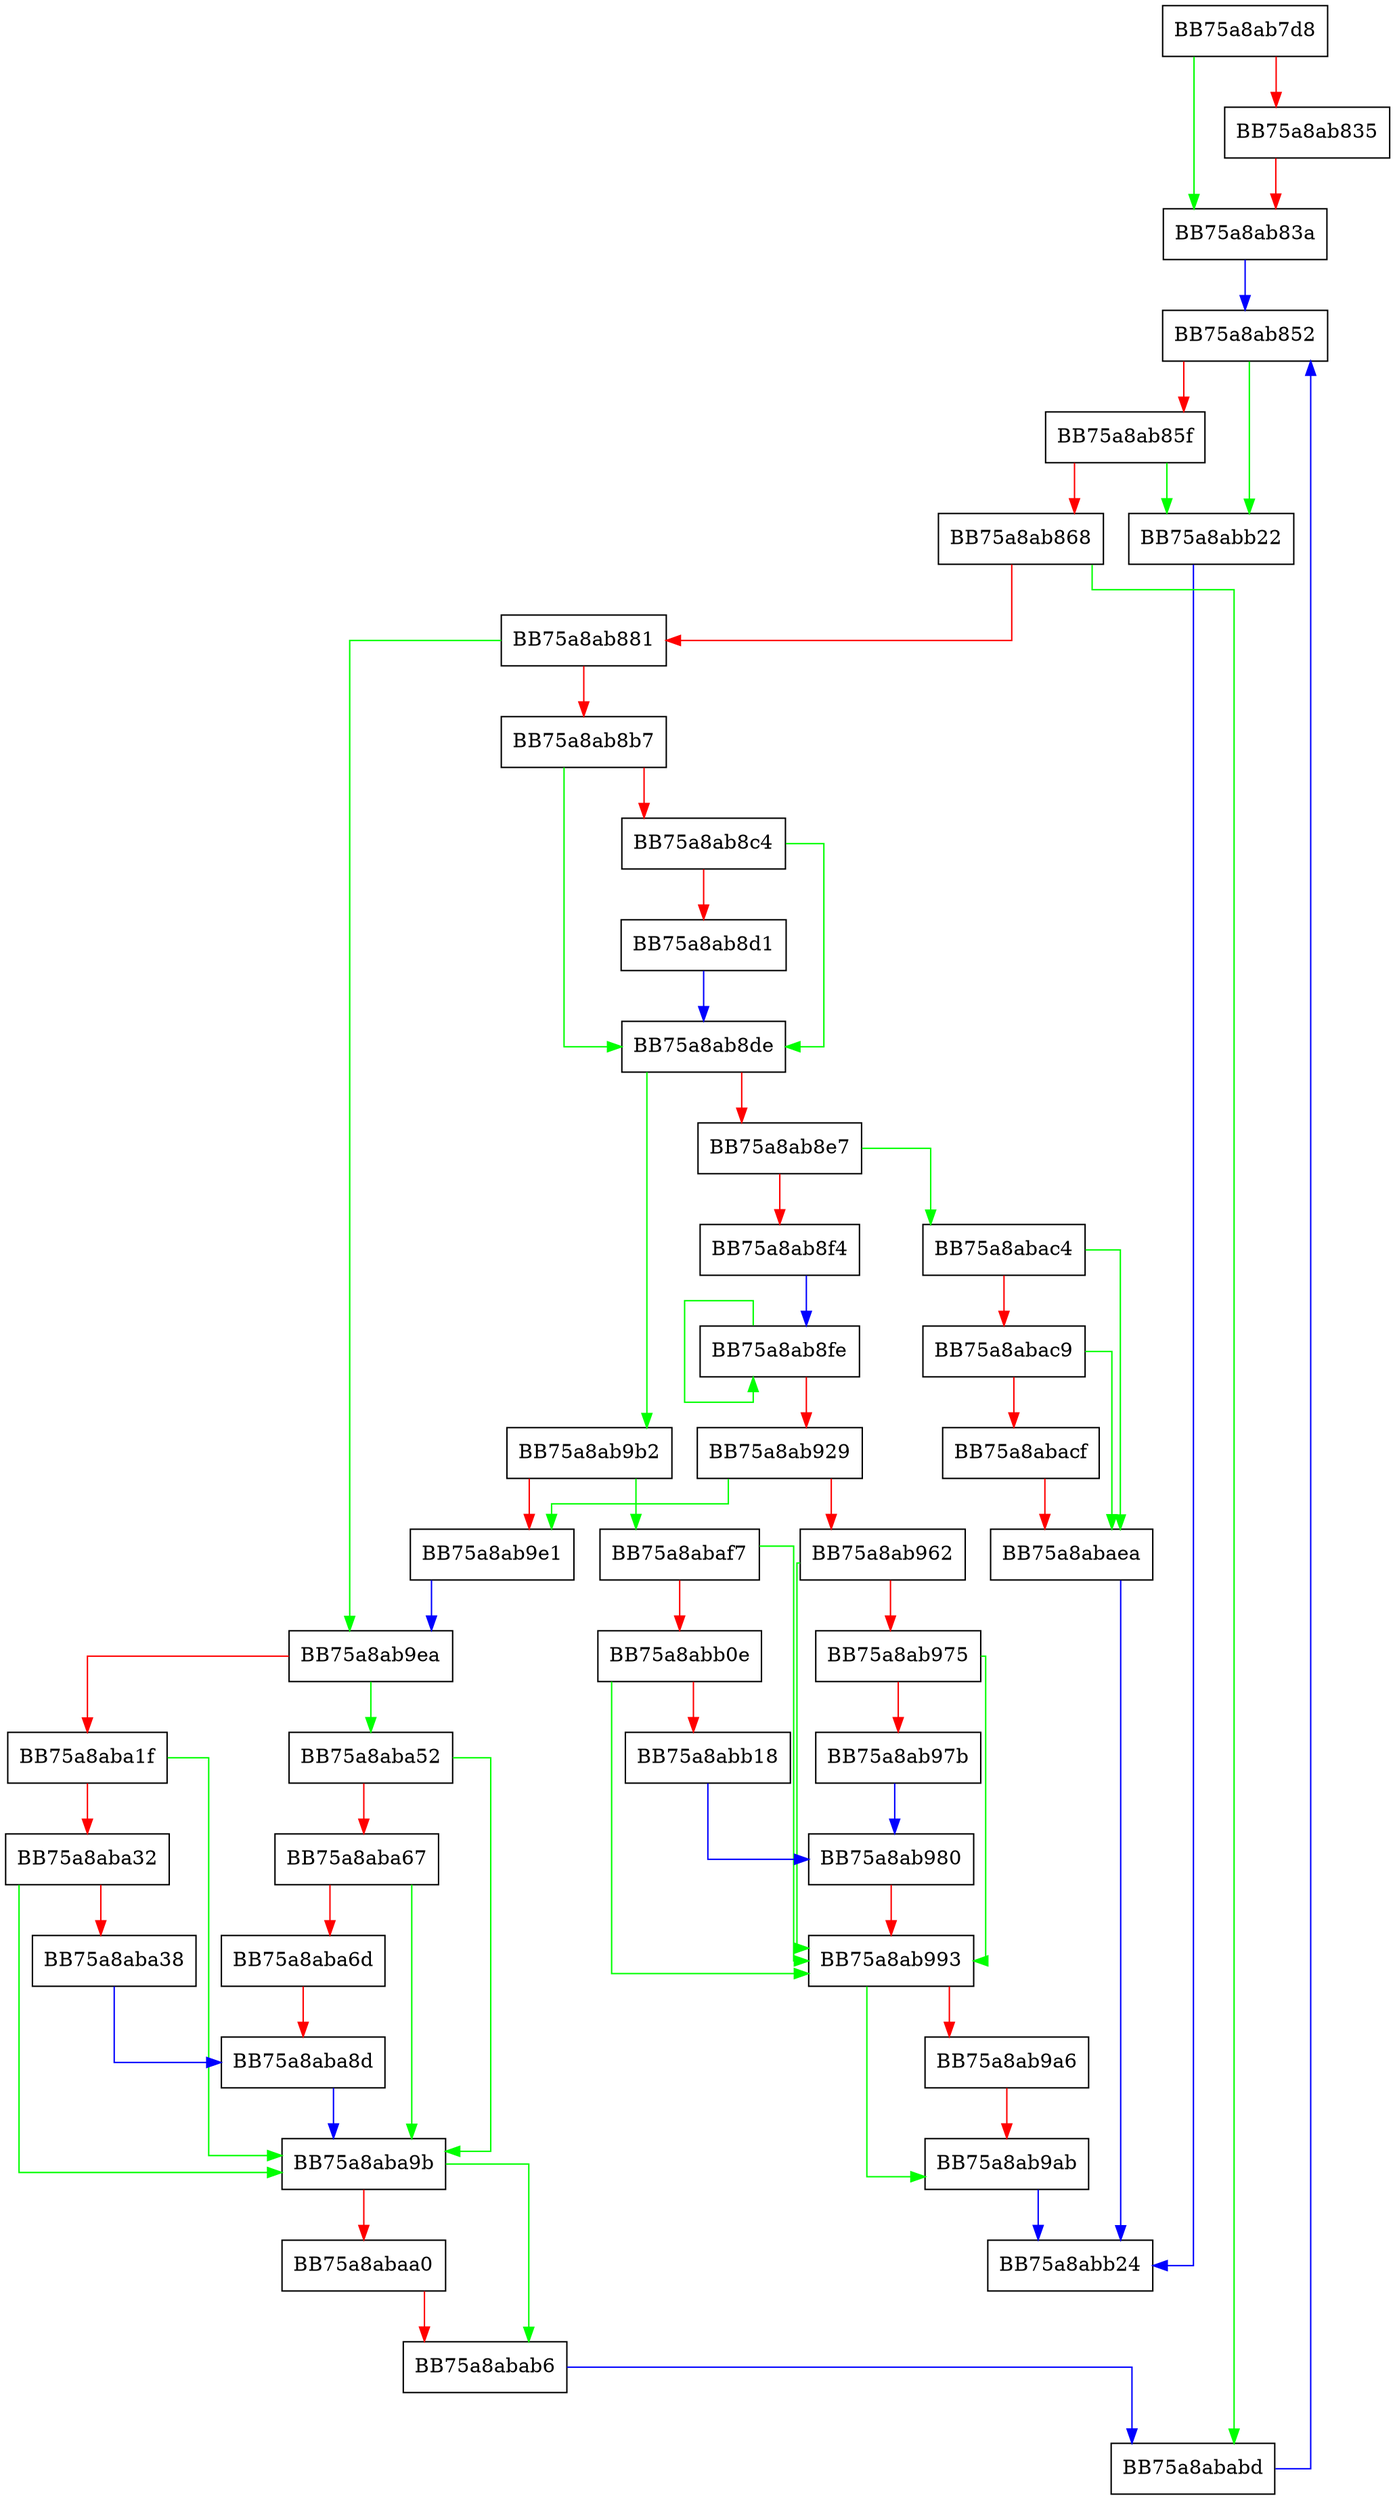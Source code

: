 digraph SampleFileSubmissionOnly {
  node [shape="box"];
  graph [splines=ortho];
  BB75a8ab7d8 -> BB75a8ab83a [color="green"];
  BB75a8ab7d8 -> BB75a8ab835 [color="red"];
  BB75a8ab835 -> BB75a8ab83a [color="red"];
  BB75a8ab83a -> BB75a8ab852 [color="blue"];
  BB75a8ab852 -> BB75a8abb22 [color="green"];
  BB75a8ab852 -> BB75a8ab85f [color="red"];
  BB75a8ab85f -> BB75a8abb22 [color="green"];
  BB75a8ab85f -> BB75a8ab868 [color="red"];
  BB75a8ab868 -> BB75a8ababd [color="green"];
  BB75a8ab868 -> BB75a8ab881 [color="red"];
  BB75a8ab881 -> BB75a8ab9ea [color="green"];
  BB75a8ab881 -> BB75a8ab8b7 [color="red"];
  BB75a8ab8b7 -> BB75a8ab8de [color="green"];
  BB75a8ab8b7 -> BB75a8ab8c4 [color="red"];
  BB75a8ab8c4 -> BB75a8ab8de [color="green"];
  BB75a8ab8c4 -> BB75a8ab8d1 [color="red"];
  BB75a8ab8d1 -> BB75a8ab8de [color="blue"];
  BB75a8ab8de -> BB75a8ab9b2 [color="green"];
  BB75a8ab8de -> BB75a8ab8e7 [color="red"];
  BB75a8ab8e7 -> BB75a8abac4 [color="green"];
  BB75a8ab8e7 -> BB75a8ab8f4 [color="red"];
  BB75a8ab8f4 -> BB75a8ab8fe [color="blue"];
  BB75a8ab8fe -> BB75a8ab8fe [color="green"];
  BB75a8ab8fe -> BB75a8ab929 [color="red"];
  BB75a8ab929 -> BB75a8ab9e1 [color="green"];
  BB75a8ab929 -> BB75a8ab962 [color="red"];
  BB75a8ab962 -> BB75a8ab993 [color="green"];
  BB75a8ab962 -> BB75a8ab975 [color="red"];
  BB75a8ab975 -> BB75a8ab993 [color="green"];
  BB75a8ab975 -> BB75a8ab97b [color="red"];
  BB75a8ab97b -> BB75a8ab980 [color="blue"];
  BB75a8ab980 -> BB75a8ab993 [color="red"];
  BB75a8ab993 -> BB75a8ab9ab [color="green"];
  BB75a8ab993 -> BB75a8ab9a6 [color="red"];
  BB75a8ab9a6 -> BB75a8ab9ab [color="red"];
  BB75a8ab9ab -> BB75a8abb24 [color="blue"];
  BB75a8ab9b2 -> BB75a8abaf7 [color="green"];
  BB75a8ab9b2 -> BB75a8ab9e1 [color="red"];
  BB75a8ab9e1 -> BB75a8ab9ea [color="blue"];
  BB75a8ab9ea -> BB75a8aba52 [color="green"];
  BB75a8ab9ea -> BB75a8aba1f [color="red"];
  BB75a8aba1f -> BB75a8aba9b [color="green"];
  BB75a8aba1f -> BB75a8aba32 [color="red"];
  BB75a8aba32 -> BB75a8aba9b [color="green"];
  BB75a8aba32 -> BB75a8aba38 [color="red"];
  BB75a8aba38 -> BB75a8aba8d [color="blue"];
  BB75a8aba52 -> BB75a8aba9b [color="green"];
  BB75a8aba52 -> BB75a8aba67 [color="red"];
  BB75a8aba67 -> BB75a8aba9b [color="green"];
  BB75a8aba67 -> BB75a8aba6d [color="red"];
  BB75a8aba6d -> BB75a8aba8d [color="red"];
  BB75a8aba8d -> BB75a8aba9b [color="blue"];
  BB75a8aba9b -> BB75a8abab6 [color="green"];
  BB75a8aba9b -> BB75a8abaa0 [color="red"];
  BB75a8abaa0 -> BB75a8abab6 [color="red"];
  BB75a8abab6 -> BB75a8ababd [color="blue"];
  BB75a8ababd -> BB75a8ab852 [color="blue"];
  BB75a8abac4 -> BB75a8abaea [color="green"];
  BB75a8abac4 -> BB75a8abac9 [color="red"];
  BB75a8abac9 -> BB75a8abaea [color="green"];
  BB75a8abac9 -> BB75a8abacf [color="red"];
  BB75a8abacf -> BB75a8abaea [color="red"];
  BB75a8abaea -> BB75a8abb24 [color="blue"];
  BB75a8abaf7 -> BB75a8ab993 [color="green"];
  BB75a8abaf7 -> BB75a8abb0e [color="red"];
  BB75a8abb0e -> BB75a8ab993 [color="green"];
  BB75a8abb0e -> BB75a8abb18 [color="red"];
  BB75a8abb18 -> BB75a8ab980 [color="blue"];
  BB75a8abb22 -> BB75a8abb24 [color="blue"];
}